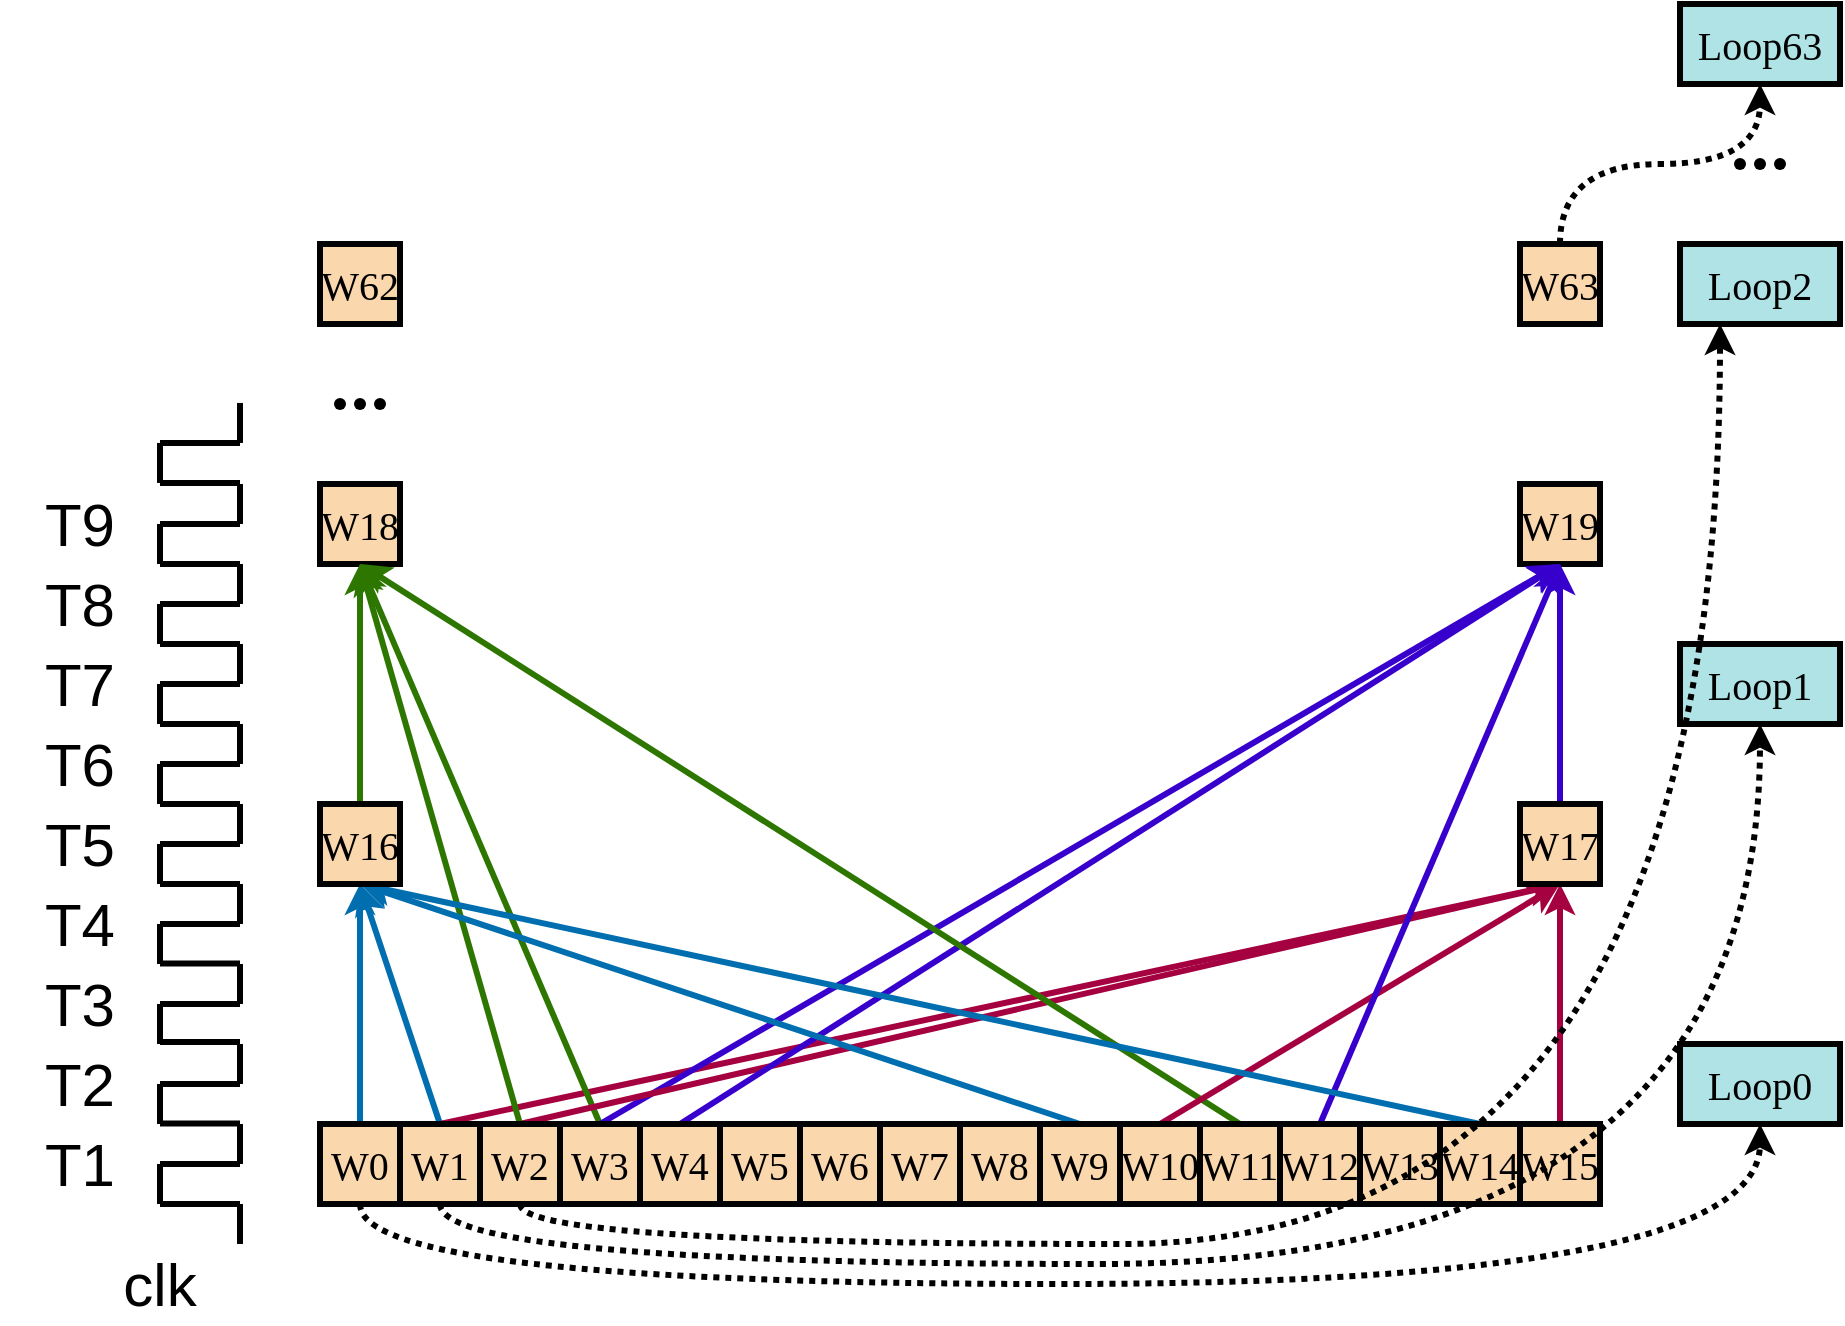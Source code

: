 <mxfile>
    <diagram id="T_gelW88Ad1aNoUr3D24" name="Page-1">
        <mxGraphModel dx="2752" dy="2604" grid="1" gridSize="10" guides="1" tooltips="1" connect="1" arrows="1" fold="1" page="1" pageScale="1" pageWidth="827" pageHeight="1169" math="0" shadow="0">
            <root>
                <mxCell id="0"/>
                <mxCell id="1" parent="0"/>
                <mxCell id="122" style="edgeStyle=none;html=1;exitX=0.5;exitY=0;exitDx=0;exitDy=0;entryX=0.5;entryY=1;entryDx=0;entryDy=0;strokeWidth=3;fillColor=#1ba1e2;strokeColor=#006EAF;" edge="1" parent="1" source="4" target="120">
                    <mxGeometry relative="1" as="geometry"/>
                </mxCell>
                <mxCell id="127" style="edgeStyle=none;html=1;exitX=0.5;exitY=0;exitDx=0;exitDy=0;strokeWidth=3;fillColor=#d80073;strokeColor=#A50040;entryX=0.5;entryY=1;entryDx=0;entryDy=0;" edge="1" parent="1" source="4" target="119">
                    <mxGeometry relative="1" as="geometry">
                        <mxPoint x="740" y="-80" as="targetPoint"/>
                    </mxGeometry>
                </mxCell>
                <mxCell id="4" value="&lt;font style=&quot;font-size: 20px&quot;&gt;W1&lt;br&gt;&lt;/font&gt;" style="rounded=0;whiteSpace=wrap;html=1;strokeWidth=3;fontSize=20;fontFamily=Tahoma;fillColor=#fad7ac;strokeColor=default;" vertex="1" parent="1">
                    <mxGeometry x="160" y="40" width="40" height="40" as="geometry"/>
                </mxCell>
                <mxCell id="14" value="&lt;font style=&quot;font-size: 20px&quot;&gt;W18&lt;br&gt;&lt;/font&gt;" style="rounded=0;whiteSpace=wrap;html=1;strokeWidth=3;fontSize=20;fontFamily=Tahoma;fillColor=#fad7ac;strokeColor=default;" vertex="1" parent="1">
                    <mxGeometry x="120" y="-280" width="40" height="40" as="geometry"/>
                </mxCell>
                <mxCell id="15" value="&lt;font style=&quot;font-size: 20px&quot;&gt;W19&lt;br&gt;&lt;/font&gt;" style="rounded=0;whiteSpace=wrap;html=1;strokeWidth=3;fontSize=20;fontFamily=Tahoma;fillColor=#fad7ac;strokeColor=default;" vertex="1" parent="1">
                    <mxGeometry x="720" y="-280" width="40" height="40" as="geometry"/>
                </mxCell>
                <mxCell id="17" value="&lt;font style=&quot;font-size: 20px&quot;&gt;W62&lt;br&gt;&lt;/font&gt;" style="rounded=0;whiteSpace=wrap;html=1;strokeWidth=3;fontSize=20;fontFamily=Tahoma;fillColor=#fad7ac;strokeColor=default;" vertex="1" parent="1">
                    <mxGeometry x="120" y="-400" width="40" height="40" as="geometry"/>
                </mxCell>
                <mxCell id="148" style="edgeStyle=orthogonalEdgeStyle;curved=1;html=1;exitX=0.5;exitY=0;exitDx=0;exitDy=0;entryX=0.5;entryY=1;entryDx=0;entryDy=0;dashed=1;dashPattern=1 1;strokeColor=#000000;strokeWidth=3;" edge="1" parent="1" source="18" target="141">
                    <mxGeometry relative="1" as="geometry"/>
                </mxCell>
                <mxCell id="18" value="&lt;font style=&quot;font-size: 20px&quot;&gt;W63&lt;br&gt;&lt;/font&gt;" style="rounded=0;whiteSpace=wrap;html=1;strokeWidth=3;fontSize=20;fontFamily=Tahoma;fillColor=#fad7ac;strokeColor=default;" vertex="1" parent="1">
                    <mxGeometry x="720" y="-400" width="40" height="40" as="geometry"/>
                </mxCell>
                <mxCell id="19" value="" style="shape=waypoint;sketch=0;fillStyle=solid;size=6;pointerEvents=1;points=[];fillColor=#fad7ac;resizable=0;rotatable=0;perimeter=centerPerimeter;snapToPoint=1;fontFamily=Tahoma;fontSize=12;strokeWidth=1;strokeColor=default;" vertex="1" parent="1">
                    <mxGeometry x="120" y="-340" width="40" height="40" as="geometry"/>
                </mxCell>
                <mxCell id="20" value="" style="shape=waypoint;sketch=0;fillStyle=solid;size=6;pointerEvents=1;points=[];fillColor=#fad7ac;resizable=0;rotatable=0;perimeter=centerPerimeter;snapToPoint=1;fontFamily=Tahoma;fontSize=12;strokeWidth=1;strokeColor=default;" vertex="1" parent="1">
                    <mxGeometry x="130" y="-340" width="40" height="40" as="geometry"/>
                </mxCell>
                <mxCell id="21" value="" style="shape=waypoint;sketch=0;fillStyle=solid;size=6;pointerEvents=1;points=[];fillColor=#fad7ac;resizable=0;rotatable=0;perimeter=centerPerimeter;snapToPoint=1;fontFamily=Tahoma;fontSize=12;strokeWidth=1;strokeColor=default;" vertex="1" parent="1">
                    <mxGeometry x="110" y="-340" width="40" height="40" as="geometry"/>
                </mxCell>
                <mxCell id="23" value="&lt;font style=&quot;font-size: 20px;&quot;&gt;Loop0&lt;/font&gt;" style="rounded=0;whiteSpace=wrap;html=1;strokeWidth=3;fontSize=20;fontFamily=Tahoma;fillColor=#b0e3e6;strokeColor=default;" vertex="1" parent="1">
                    <mxGeometry x="800" width="80" height="40" as="geometry"/>
                </mxCell>
                <mxCell id="24" value="&lt;font style=&quot;font-size: 20px&quot;&gt;Loop1&lt;/font&gt;" style="rounded=0;whiteSpace=wrap;html=1;strokeWidth=3;fontSize=20;fontFamily=Tahoma;fillColor=#b0e3e6;strokeColor=default;" vertex="1" parent="1">
                    <mxGeometry x="800" y="-200" width="80" height="40" as="geometry"/>
                </mxCell>
                <mxCell id="25" value="" style="endArrow=none;html=1;fontFamily=Tahoma;fontSize=20;strokeColor=default;strokeWidth=3;" edge="1" parent="1">
                    <mxGeometry width="50" height="50" relative="1" as="geometry">
                        <mxPoint x="40" y="80" as="sourcePoint"/>
                        <mxPoint x="40" y="60" as="targetPoint"/>
                    </mxGeometry>
                </mxCell>
                <mxCell id="26" value="" style="endArrow=none;html=1;fontFamily=Tahoma;fontSize=20;strokeColor=default;strokeWidth=3;" edge="1" parent="1">
                    <mxGeometry width="50" height="50" relative="1" as="geometry">
                        <mxPoint x="80" y="60" as="sourcePoint"/>
                        <mxPoint x="80" y="40" as="targetPoint"/>
                    </mxGeometry>
                </mxCell>
                <mxCell id="27" value="" style="endArrow=none;html=1;fontFamily=Tahoma;fontSize=20;strokeColor=default;strokeWidth=3;" edge="1" parent="1">
                    <mxGeometry width="50" height="50" relative="1" as="geometry">
                        <mxPoint x="80" y="80" as="sourcePoint"/>
                        <mxPoint x="80" y="100" as="targetPoint"/>
                    </mxGeometry>
                </mxCell>
                <mxCell id="28" value="" style="endArrow=none;html=1;fontFamily=Tahoma;fontSize=20;strokeColor=default;strokeWidth=3;" edge="1" parent="1">
                    <mxGeometry width="50" height="50" relative="1" as="geometry">
                        <mxPoint x="40" y="80" as="sourcePoint"/>
                        <mxPoint x="80" y="80" as="targetPoint"/>
                    </mxGeometry>
                </mxCell>
                <mxCell id="29" value="" style="endArrow=none;html=1;fontFamily=Tahoma;fontSize=20;strokeColor=default;strokeWidth=3;" edge="1" parent="1">
                    <mxGeometry width="50" height="50" relative="1" as="geometry">
                        <mxPoint x="40" y="60" as="sourcePoint"/>
                        <mxPoint x="80" y="60" as="targetPoint"/>
                    </mxGeometry>
                </mxCell>
                <mxCell id="30" value="" style="endArrow=none;html=1;fontFamily=Tahoma;fontSize=20;strokeColor=default;strokeWidth=3;" edge="1" parent="1">
                    <mxGeometry width="50" height="50" relative="1" as="geometry">
                        <mxPoint x="40" y="40" as="sourcePoint"/>
                        <mxPoint x="40" y="20" as="targetPoint"/>
                    </mxGeometry>
                </mxCell>
                <mxCell id="31" value="" style="endArrow=none;html=1;fontFamily=Tahoma;fontSize=20;strokeColor=default;strokeWidth=3;" edge="1" parent="1">
                    <mxGeometry width="50" height="50" relative="1" as="geometry">
                        <mxPoint x="80" y="20" as="sourcePoint"/>
                        <mxPoint x="80" as="targetPoint"/>
                    </mxGeometry>
                </mxCell>
                <mxCell id="32" value="" style="endArrow=none;html=1;fontFamily=Tahoma;fontSize=20;strokeColor=default;strokeWidth=3;" edge="1" parent="1">
                    <mxGeometry width="50" height="50" relative="1" as="geometry">
                        <mxPoint x="40" y="39.7" as="sourcePoint"/>
                        <mxPoint x="80" y="39.7" as="targetPoint"/>
                    </mxGeometry>
                </mxCell>
                <mxCell id="33" value="" style="endArrow=none;html=1;fontFamily=Tahoma;fontSize=20;strokeColor=default;strokeWidth=3;" edge="1" parent="1">
                    <mxGeometry width="50" height="50" relative="1" as="geometry">
                        <mxPoint x="40" y="20" as="sourcePoint"/>
                        <mxPoint x="80" y="20" as="targetPoint"/>
                    </mxGeometry>
                </mxCell>
                <mxCell id="34" value="" style="endArrow=none;html=1;fontFamily=Tahoma;fontSize=20;strokeColor=default;strokeWidth=3;" edge="1" parent="1">
                    <mxGeometry width="50" height="50" relative="1" as="geometry">
                        <mxPoint x="40" as="sourcePoint"/>
                        <mxPoint x="40" y="-20" as="targetPoint"/>
                    </mxGeometry>
                </mxCell>
                <mxCell id="35" value="" style="endArrow=none;html=1;fontFamily=Tahoma;fontSize=20;strokeColor=default;strokeWidth=3;" edge="1" parent="1">
                    <mxGeometry width="50" height="50" relative="1" as="geometry">
                        <mxPoint x="80" y="-20" as="sourcePoint"/>
                        <mxPoint x="80" y="-40" as="targetPoint"/>
                    </mxGeometry>
                </mxCell>
                <mxCell id="36" value="" style="endArrow=none;html=1;fontFamily=Tahoma;fontSize=20;strokeColor=default;strokeWidth=3;" edge="1" parent="1">
                    <mxGeometry width="50" height="50" relative="1" as="geometry">
                        <mxPoint x="40" y="-1" as="sourcePoint"/>
                        <mxPoint x="80" y="-1" as="targetPoint"/>
                    </mxGeometry>
                </mxCell>
                <mxCell id="37" value="" style="endArrow=none;html=1;fontFamily=Tahoma;fontSize=20;strokeColor=default;strokeWidth=3;" edge="1" parent="1">
                    <mxGeometry width="50" height="50" relative="1" as="geometry">
                        <mxPoint x="40" y="-20" as="sourcePoint"/>
                        <mxPoint x="80" y="-20" as="targetPoint"/>
                    </mxGeometry>
                </mxCell>
                <mxCell id="38" value="" style="endArrow=none;html=1;fontFamily=Tahoma;fontSize=20;strokeColor=default;strokeWidth=3;" edge="1" parent="1">
                    <mxGeometry width="50" height="50" relative="1" as="geometry">
                        <mxPoint x="40" y="-40" as="sourcePoint"/>
                        <mxPoint x="40" y="-60" as="targetPoint"/>
                    </mxGeometry>
                </mxCell>
                <mxCell id="39" value="" style="endArrow=none;html=1;fontFamily=Tahoma;fontSize=20;strokeColor=default;strokeWidth=3;" edge="1" parent="1">
                    <mxGeometry width="50" height="50" relative="1" as="geometry">
                        <mxPoint x="80" y="-60" as="sourcePoint"/>
                        <mxPoint x="80" y="-80" as="targetPoint"/>
                    </mxGeometry>
                </mxCell>
                <mxCell id="40" value="" style="endArrow=none;html=1;fontFamily=Tahoma;fontSize=20;strokeColor=default;strokeWidth=3;" edge="1" parent="1">
                    <mxGeometry width="50" height="50" relative="1" as="geometry">
                        <mxPoint x="40" y="-40.3" as="sourcePoint"/>
                        <mxPoint x="80" y="-40.3" as="targetPoint"/>
                    </mxGeometry>
                </mxCell>
                <mxCell id="41" value="" style="endArrow=none;html=1;fontFamily=Tahoma;fontSize=20;strokeColor=default;strokeWidth=3;" edge="1" parent="1">
                    <mxGeometry width="50" height="50" relative="1" as="geometry">
                        <mxPoint x="40" y="-60" as="sourcePoint"/>
                        <mxPoint x="80" y="-60" as="targetPoint"/>
                    </mxGeometry>
                </mxCell>
                <mxCell id="89" value="" style="endArrow=none;html=1;fontFamily=Tahoma;fontSize=20;strokeColor=default;strokeWidth=3;" edge="1" parent="1">
                    <mxGeometry width="50" height="50" relative="1" as="geometry">
                        <mxPoint x="40" y="-80" as="sourcePoint"/>
                        <mxPoint x="40" y="-100" as="targetPoint"/>
                    </mxGeometry>
                </mxCell>
                <mxCell id="90" value="" style="endArrow=none;html=1;fontFamily=Tahoma;fontSize=20;strokeColor=default;strokeWidth=3;" edge="1" parent="1">
                    <mxGeometry width="50" height="50" relative="1" as="geometry">
                        <mxPoint x="80" y="-100" as="sourcePoint"/>
                        <mxPoint x="80" y="-120" as="targetPoint"/>
                    </mxGeometry>
                </mxCell>
                <mxCell id="91" value="" style="endArrow=none;html=1;fontFamily=Tahoma;fontSize=20;strokeColor=default;strokeWidth=3;" edge="1" parent="1">
                    <mxGeometry width="50" height="50" relative="1" as="geometry">
                        <mxPoint x="40" y="-80" as="sourcePoint"/>
                        <mxPoint x="80" y="-80" as="targetPoint"/>
                    </mxGeometry>
                </mxCell>
                <mxCell id="92" value="" style="endArrow=none;html=1;fontFamily=Tahoma;fontSize=20;strokeColor=default;strokeWidth=3;" edge="1" parent="1">
                    <mxGeometry width="50" height="50" relative="1" as="geometry">
                        <mxPoint x="40" y="-100" as="sourcePoint"/>
                        <mxPoint x="80" y="-100" as="targetPoint"/>
                    </mxGeometry>
                </mxCell>
                <mxCell id="93" value="" style="endArrow=none;html=1;fontFamily=Tahoma;fontSize=20;strokeColor=default;strokeWidth=3;" edge="1" parent="1">
                    <mxGeometry width="50" height="50" relative="1" as="geometry">
                        <mxPoint x="40" y="-120.0" as="sourcePoint"/>
                        <mxPoint x="40" y="-140" as="targetPoint"/>
                    </mxGeometry>
                </mxCell>
                <mxCell id="94" value="" style="endArrow=none;html=1;fontFamily=Tahoma;fontSize=20;strokeColor=default;strokeWidth=3;" edge="1" parent="1">
                    <mxGeometry width="50" height="50" relative="1" as="geometry">
                        <mxPoint x="80" y="-140.0" as="sourcePoint"/>
                        <mxPoint x="80" y="-160" as="targetPoint"/>
                    </mxGeometry>
                </mxCell>
                <mxCell id="95" value="" style="endArrow=none;html=1;fontFamily=Tahoma;fontSize=20;strokeColor=default;strokeWidth=3;" edge="1" parent="1">
                    <mxGeometry width="50" height="50" relative="1" as="geometry">
                        <mxPoint x="40" y="-120.0" as="sourcePoint"/>
                        <mxPoint x="80" y="-120.0" as="targetPoint"/>
                    </mxGeometry>
                </mxCell>
                <mxCell id="96" value="" style="endArrow=none;html=1;fontFamily=Tahoma;fontSize=20;strokeColor=default;strokeWidth=3;" edge="1" parent="1">
                    <mxGeometry width="50" height="50" relative="1" as="geometry">
                        <mxPoint x="40" y="-140.0" as="sourcePoint"/>
                        <mxPoint x="80" y="-140.0" as="targetPoint"/>
                    </mxGeometry>
                </mxCell>
                <mxCell id="97" value="" style="endArrow=none;html=1;fontFamily=Tahoma;fontSize=20;strokeColor=default;strokeWidth=3;" edge="1" parent="1">
                    <mxGeometry width="50" height="50" relative="1" as="geometry">
                        <mxPoint x="40" y="-160.0" as="sourcePoint"/>
                        <mxPoint x="40" y="-180" as="targetPoint"/>
                    </mxGeometry>
                </mxCell>
                <mxCell id="98" value="" style="endArrow=none;html=1;fontFamily=Tahoma;fontSize=20;strokeColor=default;strokeWidth=3;" edge="1" parent="1">
                    <mxGeometry width="50" height="50" relative="1" as="geometry">
                        <mxPoint x="80" y="-180.0" as="sourcePoint"/>
                        <mxPoint x="80" y="-200" as="targetPoint"/>
                    </mxGeometry>
                </mxCell>
                <mxCell id="99" value="" style="endArrow=none;html=1;fontFamily=Tahoma;fontSize=20;strokeColor=default;strokeWidth=3;" edge="1" parent="1">
                    <mxGeometry width="50" height="50" relative="1" as="geometry">
                        <mxPoint x="40" y="-160.0" as="sourcePoint"/>
                        <mxPoint x="80" y="-160.0" as="targetPoint"/>
                    </mxGeometry>
                </mxCell>
                <mxCell id="100" value="" style="endArrow=none;html=1;fontFamily=Tahoma;fontSize=20;strokeColor=default;strokeWidth=3;" edge="1" parent="1">
                    <mxGeometry width="50" height="50" relative="1" as="geometry">
                        <mxPoint x="40" y="-180.0" as="sourcePoint"/>
                        <mxPoint x="80" y="-180.0" as="targetPoint"/>
                    </mxGeometry>
                </mxCell>
                <mxCell id="121" style="edgeStyle=none;html=1;exitX=0.5;exitY=0;exitDx=0;exitDy=0;entryX=0.5;entryY=1;entryDx=0;entryDy=0;strokeWidth=3;fillColor=#1ba1e2;strokeColor=#006EAF;" edge="1" parent="1" source="104" target="120">
                    <mxGeometry relative="1" as="geometry"/>
                </mxCell>
                <mxCell id="143" style="edgeStyle=orthogonalEdgeStyle;curved=1;html=1;exitX=0.5;exitY=1;exitDx=0;exitDy=0;entryX=0.5;entryY=1;entryDx=0;entryDy=0;strokeWidth=3;fillColor=#0050ef;strokeColor=#000000;dashed=1;dashPattern=1 1;" edge="1" parent="1" source="104" target="23">
                    <mxGeometry relative="1" as="geometry">
                        <Array as="points">
                            <mxPoint x="140" y="120"/>
                            <mxPoint x="840" y="120"/>
                        </Array>
                    </mxGeometry>
                </mxCell>
                <mxCell id="104" value="&lt;font style=&quot;font-size: 20px&quot;&gt;W0&lt;br&gt;&lt;/font&gt;" style="rounded=0;whiteSpace=wrap;html=1;strokeWidth=3;fontSize=20;fontFamily=Tahoma;fillColor=#fad7ac;strokeColor=default;" vertex="1" parent="1">
                    <mxGeometry x="120" y="40" width="40" height="40" as="geometry"/>
                </mxCell>
                <mxCell id="131" style="edgeStyle=none;html=1;exitX=0.5;exitY=0;exitDx=0;exitDy=0;entryX=0.5;entryY=1;entryDx=0;entryDy=0;strokeWidth=3;fillColor=#60a917;strokeColor=#2D7600;" edge="1" parent="1" source="105" target="14">
                    <mxGeometry relative="1" as="geometry"/>
                </mxCell>
                <mxCell id="134" style="edgeStyle=none;html=1;exitX=0.5;exitY=0;exitDx=0;exitDy=0;strokeWidth=3;entryX=0.5;entryY=1;entryDx=0;entryDy=0;fillColor=#6a00ff;strokeColor=#3700CC;" edge="1" parent="1" source="105" target="15">
                    <mxGeometry relative="1" as="geometry">
                        <mxPoint x="680" y="-190" as="targetPoint"/>
                    </mxGeometry>
                </mxCell>
                <mxCell id="105" value="&lt;font style=&quot;font-size: 20px&quot;&gt;W3&lt;br&gt;&lt;/font&gt;" style="rounded=0;whiteSpace=wrap;html=1;strokeWidth=3;fontSize=20;fontFamily=Tahoma;fillColor=#fad7ac;strokeColor=default;" vertex="1" parent="1">
                    <mxGeometry x="240" y="40" width="40" height="40" as="geometry"/>
                </mxCell>
                <mxCell id="128" style="edgeStyle=none;html=1;exitX=0.5;exitY=0;exitDx=0;exitDy=0;strokeWidth=3;fillColor=#d80073;strokeColor=#A50040;entryX=0.5;entryY=1;entryDx=0;entryDy=0;" edge="1" parent="1" source="106" target="119">
                    <mxGeometry relative="1" as="geometry">
                        <mxPoint x="740" y="-80" as="targetPoint"/>
                    </mxGeometry>
                </mxCell>
                <mxCell id="130" style="edgeStyle=none;html=1;exitX=0.5;exitY=0;exitDx=0;exitDy=0;strokeWidth=3;entryX=0.5;entryY=1;entryDx=0;entryDy=0;fillColor=#60a917;strokeColor=#2D7600;" edge="1" parent="1" source="106" target="14">
                    <mxGeometry relative="1" as="geometry">
                        <mxPoint x="219.737" y="-210" as="targetPoint"/>
                    </mxGeometry>
                </mxCell>
                <mxCell id="106" value="&lt;font style=&quot;font-size: 20px&quot;&gt;W2&lt;br&gt;&lt;/font&gt;" style="rounded=0;whiteSpace=wrap;html=1;strokeWidth=3;fontSize=20;fontFamily=Tahoma;fillColor=#fad7ac;strokeColor=default;" vertex="1" parent="1">
                    <mxGeometry x="200" y="40" width="40" height="40" as="geometry"/>
                </mxCell>
                <mxCell id="107" value="&lt;font style=&quot;font-size: 20px&quot;&gt;W5&lt;br&gt;&lt;/font&gt;" style="rounded=0;whiteSpace=wrap;html=1;strokeWidth=3;fontSize=20;fontFamily=Tahoma;fillColor=#fad7ac;strokeColor=default;" vertex="1" parent="1">
                    <mxGeometry x="320" y="40" width="40" height="40" as="geometry"/>
                </mxCell>
                <mxCell id="135" style="edgeStyle=none;html=1;exitX=0.5;exitY=0;exitDx=0;exitDy=0;strokeWidth=3;entryX=0.5;entryY=1;entryDx=0;entryDy=0;fillColor=#6a00ff;strokeColor=#3700CC;" edge="1" parent="1" source="108" target="15">
                    <mxGeometry relative="1" as="geometry">
                        <mxPoint x="690" y="-170" as="targetPoint"/>
                    </mxGeometry>
                </mxCell>
                <mxCell id="108" value="&lt;font style=&quot;font-size: 20px&quot;&gt;W4&lt;br&gt;&lt;/font&gt;" style="rounded=0;whiteSpace=wrap;html=1;strokeWidth=3;fontSize=20;fontFamily=Tahoma;fillColor=#fad7ac;strokeColor=default;" vertex="1" parent="1">
                    <mxGeometry x="280" y="40" width="40" height="40" as="geometry"/>
                </mxCell>
                <mxCell id="109" value="&lt;font style=&quot;font-size: 20px&quot;&gt;W7&lt;br&gt;&lt;/font&gt;" style="rounded=0;whiteSpace=wrap;html=1;strokeWidth=3;fontSize=20;fontFamily=Tahoma;fillColor=#fad7ac;strokeColor=default;" vertex="1" parent="1">
                    <mxGeometry x="400" y="40" width="40" height="40" as="geometry"/>
                </mxCell>
                <mxCell id="110" value="&lt;font style=&quot;font-size: 20px&quot;&gt;W6&lt;br&gt;&lt;/font&gt;" style="rounded=0;whiteSpace=wrap;html=1;strokeWidth=3;fontSize=20;fontFamily=Tahoma;fillColor=#fad7ac;strokeColor=default;" vertex="1" parent="1">
                    <mxGeometry x="360" y="40" width="40" height="40" as="geometry"/>
                </mxCell>
                <mxCell id="123" style="edgeStyle=none;html=1;exitX=0.5;exitY=0;exitDx=0;exitDy=0;entryX=0.5;entryY=1;entryDx=0;entryDy=0;strokeWidth=3;fillColor=#1ba1e2;strokeColor=#006EAF;" edge="1" parent="1" source="111" target="120">
                    <mxGeometry relative="1" as="geometry"/>
                </mxCell>
                <mxCell id="111" value="&lt;font style=&quot;font-size: 20px&quot;&gt;W9&lt;br&gt;&lt;/font&gt;" style="rounded=0;whiteSpace=wrap;html=1;strokeWidth=3;fontSize=20;fontFamily=Tahoma;fillColor=#fad7ac;strokeColor=default;" vertex="1" parent="1">
                    <mxGeometry x="480" y="40" width="40" height="40" as="geometry"/>
                </mxCell>
                <mxCell id="112" value="&lt;font style=&quot;font-size: 20px&quot;&gt;W8&lt;br&gt;&lt;/font&gt;" style="rounded=0;whiteSpace=wrap;html=1;strokeWidth=3;fontSize=20;fontFamily=Tahoma;fillColor=#fad7ac;strokeColor=default;" vertex="1" parent="1">
                    <mxGeometry x="440" y="40" width="40" height="40" as="geometry"/>
                </mxCell>
                <mxCell id="132" style="edgeStyle=none;html=1;exitX=0.5;exitY=0;exitDx=0;exitDy=0;entryX=0.5;entryY=1;entryDx=0;entryDy=0;strokeWidth=3;fillColor=#60a917;strokeColor=#2D7600;" edge="1" parent="1" source="113" target="14">
                    <mxGeometry relative="1" as="geometry"/>
                </mxCell>
                <mxCell id="113" value="&lt;font style=&quot;font-size: 20px&quot;&gt;W11&lt;br&gt;&lt;/font&gt;" style="rounded=0;whiteSpace=wrap;html=1;strokeWidth=3;fontSize=20;fontFamily=Tahoma;fillColor=#fad7ac;strokeColor=default;" vertex="1" parent="1">
                    <mxGeometry x="560" y="40" width="40" height="40" as="geometry"/>
                </mxCell>
                <mxCell id="125" style="edgeStyle=none;html=1;exitX=0.5;exitY=0;exitDx=0;exitDy=0;entryX=0.5;entryY=1;entryDx=0;entryDy=0;strokeWidth=3;fillColor=#d80073;strokeColor=#A50040;" edge="1" parent="1" source="114" target="119">
                    <mxGeometry relative="1" as="geometry"/>
                </mxCell>
                <mxCell id="114" value="&lt;font style=&quot;font-size: 20px&quot;&gt;W10&lt;br&gt;&lt;/font&gt;" style="rounded=0;whiteSpace=wrap;html=1;strokeWidth=3;fontSize=20;fontFamily=Tahoma;fillColor=#fad7ac;strokeColor=default;" vertex="1" parent="1">
                    <mxGeometry x="520" y="40" width="40" height="40" as="geometry"/>
                </mxCell>
                <mxCell id="115" value="&lt;font style=&quot;font-size: 20px&quot;&gt;W13&lt;br&gt;&lt;/font&gt;" style="rounded=0;whiteSpace=wrap;html=1;strokeWidth=3;fontSize=20;fontFamily=Tahoma;fillColor=#fad7ac;strokeColor=default;" vertex="1" parent="1">
                    <mxGeometry x="640" y="40" width="40" height="40" as="geometry"/>
                </mxCell>
                <mxCell id="136" style="edgeStyle=none;html=1;exitX=0.5;exitY=0;exitDx=0;exitDy=0;entryX=0.5;entryY=1;entryDx=0;entryDy=0;strokeWidth=3;fillColor=#6a00ff;strokeColor=#3700CC;" edge="1" parent="1" source="116" target="15">
                    <mxGeometry relative="1" as="geometry"/>
                </mxCell>
                <mxCell id="116" value="&lt;font style=&quot;font-size: 20px&quot;&gt;W12&lt;br&gt;&lt;/font&gt;" style="rounded=0;whiteSpace=wrap;html=1;strokeWidth=3;fontSize=20;fontFamily=Tahoma;fillColor=#fad7ac;strokeColor=default;" vertex="1" parent="1">
                    <mxGeometry x="600" y="40" width="40" height="40" as="geometry"/>
                </mxCell>
                <mxCell id="126" style="edgeStyle=none;html=1;exitX=0.5;exitY=0;exitDx=0;exitDy=0;strokeWidth=3;entryX=0.5;entryY=1;entryDx=0;entryDy=0;fillColor=#d80073;strokeColor=#A50040;" edge="1" parent="1" source="117" target="119">
                    <mxGeometry relative="1" as="geometry">
                        <mxPoint x="739.87" y="-80" as="targetPoint"/>
                    </mxGeometry>
                </mxCell>
                <mxCell id="117" value="&lt;font style=&quot;font-size: 20px&quot;&gt;W15&lt;br&gt;&lt;/font&gt;" style="rounded=0;whiteSpace=wrap;html=1;strokeWidth=3;fontSize=20;fontFamily=Tahoma;fillColor=#fad7ac;strokeColor=default;" vertex="1" parent="1">
                    <mxGeometry x="720" y="40" width="40" height="40" as="geometry"/>
                </mxCell>
                <mxCell id="124" style="edgeStyle=none;html=1;exitX=0.5;exitY=0;exitDx=0;exitDy=0;strokeWidth=3;entryX=0.5;entryY=1;entryDx=0;entryDy=0;fillColor=#1ba1e2;strokeColor=#006EAF;" edge="1" parent="1" source="118" target="120">
                    <mxGeometry relative="1" as="geometry">
                        <mxPoint x="699.87" y="-80" as="targetPoint"/>
                    </mxGeometry>
                </mxCell>
                <mxCell id="118" value="&lt;font style=&quot;font-size: 20px&quot;&gt;W14&lt;br&gt;&lt;/font&gt;" style="rounded=0;whiteSpace=wrap;html=1;strokeWidth=3;fontSize=20;fontFamily=Tahoma;fillColor=#fad7ac;strokeColor=default;" vertex="1" parent="1">
                    <mxGeometry x="680" y="40" width="40" height="40" as="geometry"/>
                </mxCell>
                <mxCell id="133" style="edgeStyle=none;html=1;exitX=0.5;exitY=0;exitDx=0;exitDy=0;entryX=0.5;entryY=1;entryDx=0;entryDy=0;strokeWidth=3;fillColor=#6a00ff;strokeColor=#3700CC;" edge="1" parent="1" source="119" target="15">
                    <mxGeometry relative="1" as="geometry"/>
                </mxCell>
                <mxCell id="119" value="&lt;font style=&quot;font-size: 20px&quot;&gt;W17&lt;br&gt;&lt;/font&gt;" style="rounded=0;whiteSpace=wrap;html=1;strokeWidth=3;fontSize=20;fontFamily=Tahoma;fillColor=#fad7ac;strokeColor=default;" vertex="1" parent="1">
                    <mxGeometry x="720" y="-120" width="40" height="40" as="geometry"/>
                </mxCell>
                <mxCell id="129" style="edgeStyle=none;html=1;exitX=0.5;exitY=0;exitDx=0;exitDy=0;entryX=0.5;entryY=1;entryDx=0;entryDy=0;strokeWidth=3;fillColor=#60a917;strokeColor=#2D7600;" edge="1" parent="1" source="120" target="14">
                    <mxGeometry relative="1" as="geometry"/>
                </mxCell>
                <mxCell id="120" value="&lt;font style=&quot;font-size: 20px&quot;&gt;W16&lt;br&gt;&lt;/font&gt;" style="rounded=0;whiteSpace=wrap;html=1;strokeWidth=3;fontSize=20;fontFamily=Tahoma;fillColor=#fad7ac;strokeColor=default;" vertex="1" parent="1">
                    <mxGeometry x="120" y="-120" width="40" height="40" as="geometry"/>
                </mxCell>
                <mxCell id="137" value="" style="shape=waypoint;sketch=0;fillStyle=solid;size=6;pointerEvents=1;points=[];fillColor=#fad7ac;resizable=0;rotatable=0;perimeter=centerPerimeter;snapToPoint=1;fontFamily=Tahoma;fontSize=12;strokeWidth=1;strokeColor=default;" vertex="1" parent="1">
                    <mxGeometry x="820" y="-460" width="40" height="40" as="geometry"/>
                </mxCell>
                <mxCell id="138" value="" style="shape=waypoint;sketch=0;fillStyle=solid;size=6;pointerEvents=1;points=[];fillColor=#fad7ac;resizable=0;rotatable=0;perimeter=centerPerimeter;snapToPoint=1;fontFamily=Tahoma;fontSize=12;strokeWidth=1;strokeColor=default;" vertex="1" parent="1">
                    <mxGeometry x="830" y="-460" width="40" height="40" as="geometry"/>
                </mxCell>
                <mxCell id="139" value="" style="shape=waypoint;sketch=0;fillStyle=solid;size=6;pointerEvents=1;points=[];fillColor=#fad7ac;resizable=0;rotatable=0;perimeter=centerPerimeter;snapToPoint=1;fontFamily=Tahoma;fontSize=12;strokeWidth=1;strokeColor=default;" vertex="1" parent="1">
                    <mxGeometry x="810" y="-460" width="40" height="40" as="geometry"/>
                </mxCell>
                <mxCell id="140" value="&lt;font style=&quot;font-size: 20px&quot;&gt;Loop2&lt;/font&gt;" style="rounded=0;whiteSpace=wrap;html=1;strokeWidth=3;fontSize=20;fontFamily=Tahoma;fillColor=#b0e3e6;strokeColor=default;" vertex="1" parent="1">
                    <mxGeometry x="800" y="-400" width="80" height="40" as="geometry"/>
                </mxCell>
                <mxCell id="141" value="&lt;font style=&quot;font-size: 20px&quot;&gt;Loop63&lt;/font&gt;" style="rounded=0;whiteSpace=wrap;html=1;strokeWidth=3;fontSize=20;fontFamily=Tahoma;fillColor=#b0e3e6;strokeColor=default;" vertex="1" parent="1">
                    <mxGeometry x="800" y="-520" width="80" height="40" as="geometry"/>
                </mxCell>
                <mxCell id="146" style="edgeStyle=orthogonalEdgeStyle;curved=1;html=1;exitX=0.5;exitY=1;exitDx=0;exitDy=0;entryX=0.5;entryY=1;entryDx=0;entryDy=0;dashed=1;dashPattern=1 1;strokeColor=#000000;strokeWidth=3;" edge="1" parent="1" source="4" target="24">
                    <mxGeometry relative="1" as="geometry">
                        <Array as="points">
                            <mxPoint x="180" y="110"/>
                            <mxPoint x="840" y="110"/>
                        </Array>
                    </mxGeometry>
                </mxCell>
                <mxCell id="147" style="edgeStyle=orthogonalEdgeStyle;curved=1;html=1;exitX=0.5;exitY=1;exitDx=0;exitDy=0;entryX=0.25;entryY=1;entryDx=0;entryDy=0;dashed=1;dashPattern=1 1;strokeColor=#000000;strokeWidth=3;" edge="1" parent="1" source="106" target="140">
                    <mxGeometry relative="1" as="geometry">
                        <Array as="points">
                            <mxPoint x="220" y="100"/>
                            <mxPoint x="820" y="100"/>
                        </Array>
                    </mxGeometry>
                </mxCell>
                <mxCell id="149" value="" style="endArrow=none;html=1;fontFamily=Tahoma;fontSize=20;strokeColor=default;strokeWidth=3;" edge="1" parent="1">
                    <mxGeometry width="50" height="50" relative="1" as="geometry">
                        <mxPoint x="40" y="-200" as="sourcePoint"/>
                        <mxPoint x="80" y="-200" as="targetPoint"/>
                    </mxGeometry>
                </mxCell>
                <mxCell id="150" value="" style="endArrow=none;html=1;fontFamily=Tahoma;fontSize=20;strokeColor=default;strokeWidth=3;" edge="1" parent="1">
                    <mxGeometry width="50" height="50" relative="1" as="geometry">
                        <mxPoint x="40" y="-200" as="sourcePoint"/>
                        <mxPoint x="40" y="-220" as="targetPoint"/>
                    </mxGeometry>
                </mxCell>
                <mxCell id="151" value="" style="endArrow=none;html=1;fontFamily=Tahoma;fontSize=20;strokeColor=default;strokeWidth=3;" edge="1" parent="1">
                    <mxGeometry width="50" height="50" relative="1" as="geometry">
                        <mxPoint x="40" y="-220" as="sourcePoint"/>
                        <mxPoint x="80" y="-220" as="targetPoint"/>
                    </mxGeometry>
                </mxCell>
                <mxCell id="152" value="" style="endArrow=none;html=1;fontFamily=Tahoma;fontSize=20;strokeColor=default;strokeWidth=3;" edge="1" parent="1">
                    <mxGeometry width="50" height="50" relative="1" as="geometry">
                        <mxPoint x="80" y="-220" as="sourcePoint"/>
                        <mxPoint x="80" y="-240" as="targetPoint"/>
                    </mxGeometry>
                </mxCell>
                <mxCell id="153" value="" style="endArrow=none;html=1;fontFamily=Tahoma;fontSize=20;strokeColor=default;strokeWidth=3;" edge="1" parent="1">
                    <mxGeometry width="50" height="50" relative="1" as="geometry">
                        <mxPoint x="40" y="-240" as="sourcePoint"/>
                        <mxPoint x="80" y="-240" as="targetPoint"/>
                    </mxGeometry>
                </mxCell>
                <mxCell id="154" value="" style="endArrow=none;html=1;fontFamily=Tahoma;fontSize=20;strokeColor=default;strokeWidth=3;" edge="1" parent="1">
                    <mxGeometry width="50" height="50" relative="1" as="geometry">
                        <mxPoint x="40" y="-240" as="sourcePoint"/>
                        <mxPoint x="40" y="-260" as="targetPoint"/>
                    </mxGeometry>
                </mxCell>
                <mxCell id="155" value="" style="endArrow=none;html=1;fontFamily=Tahoma;fontSize=20;strokeColor=default;strokeWidth=3;" edge="1" parent="1">
                    <mxGeometry width="50" height="50" relative="1" as="geometry">
                        <mxPoint x="40" y="-260" as="sourcePoint"/>
                        <mxPoint x="80" y="-260" as="targetPoint"/>
                    </mxGeometry>
                </mxCell>
                <mxCell id="156" value="" style="endArrow=none;html=1;fontFamily=Tahoma;fontSize=20;strokeColor=default;strokeWidth=3;" edge="1" parent="1">
                    <mxGeometry width="50" height="50" relative="1" as="geometry">
                        <mxPoint x="80" y="-260" as="sourcePoint"/>
                        <mxPoint x="80" y="-280" as="targetPoint"/>
                    </mxGeometry>
                </mxCell>
                <mxCell id="157" value="" style="endArrow=none;html=1;fontFamily=Tahoma;fontSize=20;strokeColor=default;strokeWidth=3;" edge="1" parent="1">
                    <mxGeometry width="50" height="50" relative="1" as="geometry">
                        <mxPoint x="40" y="-280.53" as="sourcePoint"/>
                        <mxPoint x="80" y="-280.53" as="targetPoint"/>
                    </mxGeometry>
                </mxCell>
                <mxCell id="158" value="" style="endArrow=none;html=1;fontFamily=Tahoma;fontSize=20;strokeColor=default;strokeWidth=3;" edge="1" parent="1">
                    <mxGeometry width="50" height="50" relative="1" as="geometry">
                        <mxPoint x="40" y="-280.53" as="sourcePoint"/>
                        <mxPoint x="40" y="-300.53" as="targetPoint"/>
                    </mxGeometry>
                </mxCell>
                <mxCell id="159" value="" style="endArrow=none;html=1;fontFamily=Tahoma;fontSize=20;strokeColor=default;strokeWidth=3;" edge="1" parent="1">
                    <mxGeometry width="50" height="50" relative="1" as="geometry">
                        <mxPoint x="40" y="-300.53" as="sourcePoint"/>
                        <mxPoint x="80" y="-300.53" as="targetPoint"/>
                    </mxGeometry>
                </mxCell>
                <mxCell id="160" value="" style="endArrow=none;html=1;fontFamily=Tahoma;fontSize=20;strokeColor=default;strokeWidth=3;" edge="1" parent="1">
                    <mxGeometry width="50" height="50" relative="1" as="geometry">
                        <mxPoint x="80" y="-300.53" as="sourcePoint"/>
                        <mxPoint x="80" y="-320.53" as="targetPoint"/>
                    </mxGeometry>
                </mxCell>
                <mxCell id="165" value="&lt;font style=&quot;font-size: 30px&quot;&gt;T1&lt;/font&gt;" style="text;html=1;strokeColor=none;fillColor=none;align=center;verticalAlign=middle;whiteSpace=wrap;rounded=0;" vertex="1" parent="1">
                    <mxGeometry x="-40" y="40" width="80" height="40" as="geometry"/>
                </mxCell>
                <mxCell id="166" value="&lt;font style=&quot;font-size: 30px&quot;&gt;T2&lt;/font&gt;" style="text;html=1;strokeColor=none;fillColor=none;align=center;verticalAlign=middle;whiteSpace=wrap;rounded=0;" vertex="1" parent="1">
                    <mxGeometry x="-40" width="80" height="40" as="geometry"/>
                </mxCell>
                <mxCell id="167" value="&lt;font style=&quot;font-size: 30px&quot;&gt;T3&lt;/font&gt;" style="text;html=1;strokeColor=none;fillColor=none;align=center;verticalAlign=middle;whiteSpace=wrap;rounded=0;" vertex="1" parent="1">
                    <mxGeometry x="-40" y="-40" width="80" height="40" as="geometry"/>
                </mxCell>
                <mxCell id="168" value="&lt;font style=&quot;font-size: 30px&quot;&gt;T4&lt;/font&gt;" style="text;html=1;strokeColor=none;fillColor=none;align=center;verticalAlign=middle;whiteSpace=wrap;rounded=0;" vertex="1" parent="1">
                    <mxGeometry x="-40" y="-80" width="80" height="40" as="geometry"/>
                </mxCell>
                <mxCell id="169" value="&lt;font style=&quot;font-size: 30px&quot;&gt;T5&lt;/font&gt;" style="text;html=1;strokeColor=none;fillColor=none;align=center;verticalAlign=middle;whiteSpace=wrap;rounded=0;" vertex="1" parent="1">
                    <mxGeometry x="-40" y="-120" width="80" height="40" as="geometry"/>
                </mxCell>
                <mxCell id="170" value="&lt;font style=&quot;font-size: 30px&quot;&gt;T6&lt;/font&gt;" style="text;html=1;strokeColor=none;fillColor=none;align=center;verticalAlign=middle;whiteSpace=wrap;rounded=0;" vertex="1" parent="1">
                    <mxGeometry x="-40" y="-160" width="80" height="40" as="geometry"/>
                </mxCell>
                <mxCell id="171" value="&lt;font style=&quot;font-size: 30px&quot;&gt;T7&lt;/font&gt;" style="text;html=1;strokeColor=none;fillColor=none;align=center;verticalAlign=middle;whiteSpace=wrap;rounded=0;" vertex="1" parent="1">
                    <mxGeometry x="-40" y="-200" width="80" height="40" as="geometry"/>
                </mxCell>
                <mxCell id="172" value="&lt;font style=&quot;font-size: 30px&quot;&gt;T8&lt;/font&gt;" style="text;html=1;strokeColor=none;fillColor=none;align=center;verticalAlign=middle;whiteSpace=wrap;rounded=0;" vertex="1" parent="1">
                    <mxGeometry x="-40" y="-240" width="80" height="40" as="geometry"/>
                </mxCell>
                <mxCell id="173" value="&lt;font style=&quot;font-size: 30px&quot;&gt;T9&lt;/font&gt;" style="text;html=1;strokeColor=none;fillColor=none;align=center;verticalAlign=middle;whiteSpace=wrap;rounded=0;" vertex="1" parent="1">
                    <mxGeometry x="-40" y="-280" width="80" height="40" as="geometry"/>
                </mxCell>
                <mxCell id="174" value="&lt;font style=&quot;font-size: 30px&quot;&gt;clk&lt;/font&gt;" style="text;html=1;strokeColor=none;fillColor=none;align=center;verticalAlign=middle;whiteSpace=wrap;rounded=0;" vertex="1" parent="1">
                    <mxGeometry y="100" width="80" height="40" as="geometry"/>
                </mxCell>
            </root>
        </mxGraphModel>
    </diagram>
</mxfile>